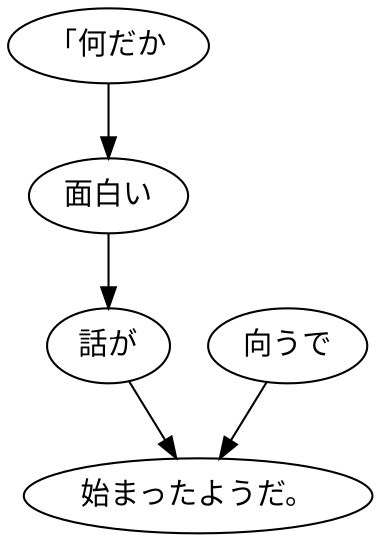 digraph graph7794 {
	node0 [label="「何だか"];
	node1 [label="面白い"];
	node2 [label="話が"];
	node3 [label="向うで"];
	node4 [label="始まったようだ。"];
	node0 -> node1;
	node1 -> node2;
	node2 -> node4;
	node3 -> node4;
}
